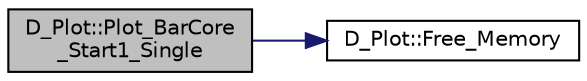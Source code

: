 digraph "D_Plot::Plot_BarCore_Start1_Single"
{
 // LATEX_PDF_SIZE
  edge [fontname="Helvetica",fontsize="10",labelfontname="Helvetica",labelfontsize="10"];
  node [fontname="Helvetica",fontsize="10",shape=record];
  rankdir="LR";
  Node1 [label="D_Plot::Plot_BarCore\l_Start1_Single",height=0.2,width=0.4,color="black", fillcolor="grey75", style="filled", fontcolor="black",tooltip=" "];
  Node1 -> Node2 [color="midnightblue",fontsize="10",style="solid"];
  Node2 [label="D_Plot::Free_Memory",height=0.2,width=0.4,color="black", fillcolor="white", style="filled",URL="$class_d___plot.html#a4cecadf94d163873a84edc13a6f2ba27",tooltip=" "];
}
